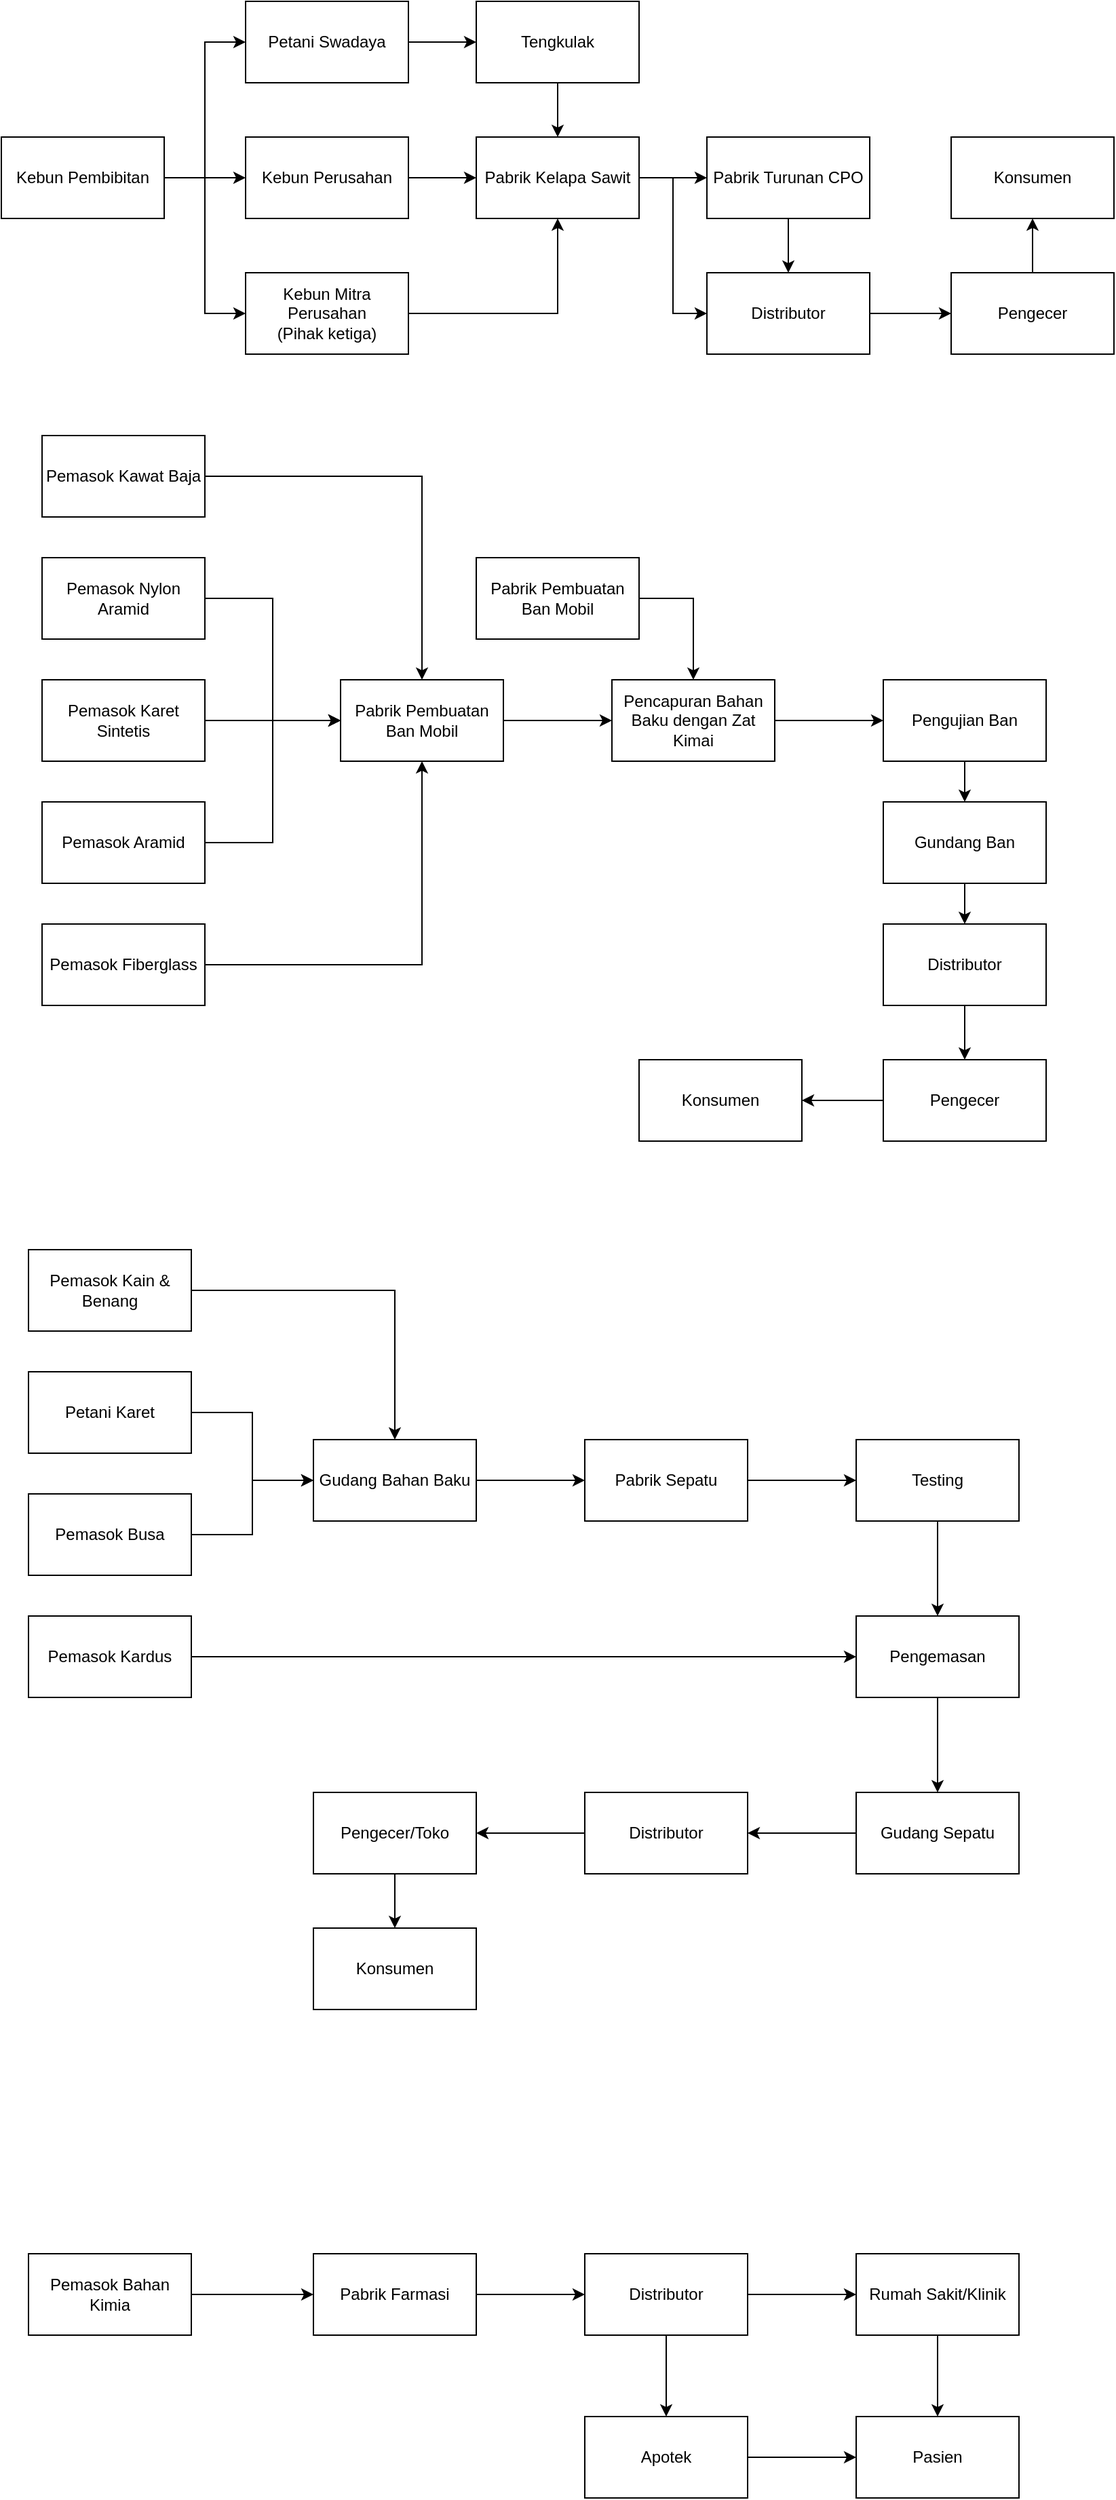 <mxfile version="22.0.4" type="github">
  <diagram name="Page-1" id="KrlWbUvgsvfsjQbvGFXX">
    <mxGraphModel dx="1466" dy="536" grid="1" gridSize="10" guides="1" tooltips="1" connect="1" arrows="1" fold="1" page="1" pageScale="1" pageWidth="850" pageHeight="1100" math="0" shadow="0">
      <root>
        <mxCell id="0" />
        <mxCell id="1" parent="0" />
        <mxCell id="RkLfia9Nj0nkvKxhkF3L-8" value="" style="edgeStyle=orthogonalEdgeStyle;rounded=0;orthogonalLoop=1;jettySize=auto;html=1;" edge="1" parent="1" source="RkLfia9Nj0nkvKxhkF3L-1" target="RkLfia9Nj0nkvKxhkF3L-4">
          <mxGeometry relative="1" as="geometry" />
        </mxCell>
        <mxCell id="RkLfia9Nj0nkvKxhkF3L-1" value="Petani Swadaya" style="rounded=0;whiteSpace=wrap;html=1;" vertex="1" parent="1">
          <mxGeometry x="190" y="40" width="120" height="60" as="geometry" />
        </mxCell>
        <mxCell id="RkLfia9Nj0nkvKxhkF3L-9" style="edgeStyle=orthogonalEdgeStyle;rounded=0;orthogonalLoop=1;jettySize=auto;html=1;entryX=0;entryY=0.5;entryDx=0;entryDy=0;" edge="1" parent="1" source="RkLfia9Nj0nkvKxhkF3L-2" target="RkLfia9Nj0nkvKxhkF3L-5">
          <mxGeometry relative="1" as="geometry" />
        </mxCell>
        <mxCell id="RkLfia9Nj0nkvKxhkF3L-2" value="Kebun Perusahan" style="rounded=0;whiteSpace=wrap;html=1;" vertex="1" parent="1">
          <mxGeometry x="190" y="140" width="120" height="60" as="geometry" />
        </mxCell>
        <mxCell id="RkLfia9Nj0nkvKxhkF3L-10" style="edgeStyle=orthogonalEdgeStyle;rounded=0;orthogonalLoop=1;jettySize=auto;html=1;entryX=0.5;entryY=1;entryDx=0;entryDy=0;" edge="1" parent="1" source="RkLfia9Nj0nkvKxhkF3L-3" target="RkLfia9Nj0nkvKxhkF3L-5">
          <mxGeometry relative="1" as="geometry" />
        </mxCell>
        <mxCell id="RkLfia9Nj0nkvKxhkF3L-3" value="Kebun Mitra Perusahan &lt;br&gt;(Pihak ketiga)" style="rounded=0;whiteSpace=wrap;html=1;" vertex="1" parent="1">
          <mxGeometry x="190" y="240" width="120" height="60" as="geometry" />
        </mxCell>
        <mxCell id="RkLfia9Nj0nkvKxhkF3L-11" value="" style="edgeStyle=orthogonalEdgeStyle;rounded=0;orthogonalLoop=1;jettySize=auto;html=1;" edge="1" parent="1" source="RkLfia9Nj0nkvKxhkF3L-4" target="RkLfia9Nj0nkvKxhkF3L-5">
          <mxGeometry relative="1" as="geometry" />
        </mxCell>
        <mxCell id="RkLfia9Nj0nkvKxhkF3L-4" value="Tengkulak" style="rounded=0;whiteSpace=wrap;html=1;" vertex="1" parent="1">
          <mxGeometry x="360" y="40" width="120" height="60" as="geometry" />
        </mxCell>
        <mxCell id="RkLfia9Nj0nkvKxhkF3L-12" value="" style="edgeStyle=orthogonalEdgeStyle;rounded=0;orthogonalLoop=1;jettySize=auto;html=1;" edge="1" parent="1" source="RkLfia9Nj0nkvKxhkF3L-5" target="RkLfia9Nj0nkvKxhkF3L-6">
          <mxGeometry relative="1" as="geometry" />
        </mxCell>
        <mxCell id="RkLfia9Nj0nkvKxhkF3L-15" style="edgeStyle=orthogonalEdgeStyle;rounded=0;orthogonalLoop=1;jettySize=auto;html=1;entryX=0;entryY=0.5;entryDx=0;entryDy=0;" edge="1" parent="1" source="RkLfia9Nj0nkvKxhkF3L-5" target="RkLfia9Nj0nkvKxhkF3L-13">
          <mxGeometry relative="1" as="geometry" />
        </mxCell>
        <mxCell id="RkLfia9Nj0nkvKxhkF3L-5" value="Pabrik Kelapa Sawit" style="rounded=0;whiteSpace=wrap;html=1;" vertex="1" parent="1">
          <mxGeometry x="360" y="140" width="120" height="60" as="geometry" />
        </mxCell>
        <mxCell id="RkLfia9Nj0nkvKxhkF3L-14" value="" style="edgeStyle=orthogonalEdgeStyle;rounded=0;orthogonalLoop=1;jettySize=auto;html=1;" edge="1" parent="1" source="RkLfia9Nj0nkvKxhkF3L-6" target="RkLfia9Nj0nkvKxhkF3L-13">
          <mxGeometry relative="1" as="geometry" />
        </mxCell>
        <mxCell id="RkLfia9Nj0nkvKxhkF3L-6" value="Pabrik Turunan CPO" style="rounded=0;whiteSpace=wrap;html=1;" vertex="1" parent="1">
          <mxGeometry x="530" y="140" width="120" height="60" as="geometry" />
        </mxCell>
        <mxCell id="RkLfia9Nj0nkvKxhkF3L-17" value="" style="edgeStyle=orthogonalEdgeStyle;rounded=0;orthogonalLoop=1;jettySize=auto;html=1;" edge="1" parent="1" source="RkLfia9Nj0nkvKxhkF3L-13" target="RkLfia9Nj0nkvKxhkF3L-16">
          <mxGeometry relative="1" as="geometry" />
        </mxCell>
        <mxCell id="RkLfia9Nj0nkvKxhkF3L-13" value="Distributor" style="rounded=0;whiteSpace=wrap;html=1;" vertex="1" parent="1">
          <mxGeometry x="530" y="240" width="120" height="60" as="geometry" />
        </mxCell>
        <mxCell id="RkLfia9Nj0nkvKxhkF3L-19" value="" style="edgeStyle=orthogonalEdgeStyle;rounded=0;orthogonalLoop=1;jettySize=auto;html=1;" edge="1" parent="1" source="RkLfia9Nj0nkvKxhkF3L-16" target="RkLfia9Nj0nkvKxhkF3L-18">
          <mxGeometry relative="1" as="geometry" />
        </mxCell>
        <mxCell id="RkLfia9Nj0nkvKxhkF3L-16" value="Pengecer" style="rounded=0;whiteSpace=wrap;html=1;" vertex="1" parent="1">
          <mxGeometry x="710" y="240" width="120" height="60" as="geometry" />
        </mxCell>
        <mxCell id="RkLfia9Nj0nkvKxhkF3L-18" value="Konsumen" style="rounded=0;whiteSpace=wrap;html=1;" vertex="1" parent="1">
          <mxGeometry x="710" y="140" width="120" height="60" as="geometry" />
        </mxCell>
        <mxCell id="RkLfia9Nj0nkvKxhkF3L-21" style="edgeStyle=orthogonalEdgeStyle;rounded=0;orthogonalLoop=1;jettySize=auto;html=1;entryX=0;entryY=0.5;entryDx=0;entryDy=0;" edge="1" parent="1" source="RkLfia9Nj0nkvKxhkF3L-20" target="RkLfia9Nj0nkvKxhkF3L-2">
          <mxGeometry relative="1" as="geometry" />
        </mxCell>
        <mxCell id="RkLfia9Nj0nkvKxhkF3L-22" style="edgeStyle=orthogonalEdgeStyle;rounded=0;orthogonalLoop=1;jettySize=auto;html=1;entryX=0;entryY=0.5;entryDx=0;entryDy=0;" edge="1" parent="1" source="RkLfia9Nj0nkvKxhkF3L-20" target="RkLfia9Nj0nkvKxhkF3L-1">
          <mxGeometry relative="1" as="geometry" />
        </mxCell>
        <mxCell id="RkLfia9Nj0nkvKxhkF3L-23" style="edgeStyle=orthogonalEdgeStyle;rounded=0;orthogonalLoop=1;jettySize=auto;html=1;entryX=0;entryY=0.5;entryDx=0;entryDy=0;" edge="1" parent="1" source="RkLfia9Nj0nkvKxhkF3L-20" target="RkLfia9Nj0nkvKxhkF3L-3">
          <mxGeometry relative="1" as="geometry" />
        </mxCell>
        <mxCell id="RkLfia9Nj0nkvKxhkF3L-20" value="Kebun Pembibitan" style="rounded=0;whiteSpace=wrap;html=1;" vertex="1" parent="1">
          <mxGeometry x="10" y="140" width="120" height="60" as="geometry" />
        </mxCell>
        <mxCell id="RkLfia9Nj0nkvKxhkF3L-30" style="edgeStyle=orthogonalEdgeStyle;rounded=0;orthogonalLoop=1;jettySize=auto;html=1;entryX=0.5;entryY=0;entryDx=0;entryDy=0;" edge="1" parent="1" source="RkLfia9Nj0nkvKxhkF3L-24" target="RkLfia9Nj0nkvKxhkF3L-29">
          <mxGeometry relative="1" as="geometry" />
        </mxCell>
        <mxCell id="RkLfia9Nj0nkvKxhkF3L-24" value="Pemasok Kawat Baja" style="rounded=0;whiteSpace=wrap;html=1;" vertex="1" parent="1">
          <mxGeometry x="40" y="360" width="120" height="60" as="geometry" />
        </mxCell>
        <mxCell id="RkLfia9Nj0nkvKxhkF3L-33" style="edgeStyle=orthogonalEdgeStyle;rounded=0;orthogonalLoop=1;jettySize=auto;html=1;entryX=0;entryY=0.5;entryDx=0;entryDy=0;" edge="1" parent="1" source="RkLfia9Nj0nkvKxhkF3L-25" target="RkLfia9Nj0nkvKxhkF3L-29">
          <mxGeometry relative="1" as="geometry" />
        </mxCell>
        <mxCell id="RkLfia9Nj0nkvKxhkF3L-25" value="Pemasok Nylon Aramid" style="rounded=0;whiteSpace=wrap;html=1;" vertex="1" parent="1">
          <mxGeometry x="40" y="450" width="120" height="60" as="geometry" />
        </mxCell>
        <mxCell id="RkLfia9Nj0nkvKxhkF3L-32" style="edgeStyle=orthogonalEdgeStyle;rounded=0;orthogonalLoop=1;jettySize=auto;html=1;exitX=1;exitY=0.5;exitDx=0;exitDy=0;entryX=0;entryY=0.5;entryDx=0;entryDy=0;" edge="1" parent="1" source="RkLfia9Nj0nkvKxhkF3L-26" target="RkLfia9Nj0nkvKxhkF3L-29">
          <mxGeometry relative="1" as="geometry" />
        </mxCell>
        <mxCell id="RkLfia9Nj0nkvKxhkF3L-26" value="Pemasok Karet Sintetis" style="rounded=0;whiteSpace=wrap;html=1;" vertex="1" parent="1">
          <mxGeometry x="40" y="540" width="120" height="60" as="geometry" />
        </mxCell>
        <mxCell id="RkLfia9Nj0nkvKxhkF3L-34" style="edgeStyle=orthogonalEdgeStyle;rounded=0;orthogonalLoop=1;jettySize=auto;html=1;entryX=0;entryY=0.5;entryDx=0;entryDy=0;" edge="1" parent="1" source="RkLfia9Nj0nkvKxhkF3L-27" target="RkLfia9Nj0nkvKxhkF3L-29">
          <mxGeometry relative="1" as="geometry" />
        </mxCell>
        <mxCell id="RkLfia9Nj0nkvKxhkF3L-27" value="Pemasok Aramid" style="rounded=0;whiteSpace=wrap;html=1;" vertex="1" parent="1">
          <mxGeometry x="40" y="630" width="120" height="60" as="geometry" />
        </mxCell>
        <mxCell id="RkLfia9Nj0nkvKxhkF3L-35" style="edgeStyle=orthogonalEdgeStyle;rounded=0;orthogonalLoop=1;jettySize=auto;html=1;entryX=0.5;entryY=1;entryDx=0;entryDy=0;" edge="1" parent="1" source="RkLfia9Nj0nkvKxhkF3L-28" target="RkLfia9Nj0nkvKxhkF3L-29">
          <mxGeometry relative="1" as="geometry" />
        </mxCell>
        <mxCell id="RkLfia9Nj0nkvKxhkF3L-28" value="Pemasok Fiberglass" style="rounded=0;whiteSpace=wrap;html=1;" vertex="1" parent="1">
          <mxGeometry x="40" y="720" width="120" height="60" as="geometry" />
        </mxCell>
        <mxCell id="RkLfia9Nj0nkvKxhkF3L-38" style="edgeStyle=orthogonalEdgeStyle;rounded=0;orthogonalLoop=1;jettySize=auto;html=1;entryX=0;entryY=0.5;entryDx=0;entryDy=0;" edge="1" parent="1" source="RkLfia9Nj0nkvKxhkF3L-29" target="RkLfia9Nj0nkvKxhkF3L-37">
          <mxGeometry relative="1" as="geometry" />
        </mxCell>
        <mxCell id="RkLfia9Nj0nkvKxhkF3L-29" value="Pabrik Pembuatan Ban Mobil" style="rounded=0;whiteSpace=wrap;html=1;" vertex="1" parent="1">
          <mxGeometry x="260" y="540" width="120" height="60" as="geometry" />
        </mxCell>
        <mxCell id="RkLfia9Nj0nkvKxhkF3L-39" style="edgeStyle=orthogonalEdgeStyle;rounded=0;orthogonalLoop=1;jettySize=auto;html=1;entryX=0.5;entryY=0;entryDx=0;entryDy=0;" edge="1" parent="1" source="RkLfia9Nj0nkvKxhkF3L-36" target="RkLfia9Nj0nkvKxhkF3L-37">
          <mxGeometry relative="1" as="geometry">
            <Array as="points">
              <mxPoint x="520" y="480" />
            </Array>
          </mxGeometry>
        </mxCell>
        <mxCell id="RkLfia9Nj0nkvKxhkF3L-36" value="Pabrik Pembuatan Ban Mobil" style="rounded=0;whiteSpace=wrap;html=1;" vertex="1" parent="1">
          <mxGeometry x="360" y="450" width="120" height="60" as="geometry" />
        </mxCell>
        <mxCell id="RkLfia9Nj0nkvKxhkF3L-41" value="" style="edgeStyle=orthogonalEdgeStyle;rounded=0;orthogonalLoop=1;jettySize=auto;html=1;" edge="1" parent="1" source="RkLfia9Nj0nkvKxhkF3L-37" target="RkLfia9Nj0nkvKxhkF3L-40">
          <mxGeometry relative="1" as="geometry" />
        </mxCell>
        <mxCell id="RkLfia9Nj0nkvKxhkF3L-37" value="Pencapuran Bahan Baku dengan Zat Kimai" style="rounded=0;whiteSpace=wrap;html=1;" vertex="1" parent="1">
          <mxGeometry x="460" y="540" width="120" height="60" as="geometry" />
        </mxCell>
        <mxCell id="RkLfia9Nj0nkvKxhkF3L-43" value="" style="edgeStyle=orthogonalEdgeStyle;rounded=0;orthogonalLoop=1;jettySize=auto;html=1;" edge="1" parent="1" source="RkLfia9Nj0nkvKxhkF3L-40" target="RkLfia9Nj0nkvKxhkF3L-42">
          <mxGeometry relative="1" as="geometry" />
        </mxCell>
        <mxCell id="RkLfia9Nj0nkvKxhkF3L-40" value="Pengujian Ban" style="whiteSpace=wrap;html=1;rounded=0;" vertex="1" parent="1">
          <mxGeometry x="660" y="540" width="120" height="60" as="geometry" />
        </mxCell>
        <mxCell id="RkLfia9Nj0nkvKxhkF3L-45" value="" style="edgeStyle=orthogonalEdgeStyle;rounded=0;orthogonalLoop=1;jettySize=auto;html=1;" edge="1" parent="1" source="RkLfia9Nj0nkvKxhkF3L-42" target="RkLfia9Nj0nkvKxhkF3L-44">
          <mxGeometry relative="1" as="geometry" />
        </mxCell>
        <mxCell id="RkLfia9Nj0nkvKxhkF3L-42" value="Gundang Ban" style="whiteSpace=wrap;html=1;rounded=0;" vertex="1" parent="1">
          <mxGeometry x="660" y="630" width="120" height="60" as="geometry" />
        </mxCell>
        <mxCell id="RkLfia9Nj0nkvKxhkF3L-47" value="" style="edgeStyle=orthogonalEdgeStyle;rounded=0;orthogonalLoop=1;jettySize=auto;html=1;" edge="1" parent="1" source="RkLfia9Nj0nkvKxhkF3L-44" target="RkLfia9Nj0nkvKxhkF3L-46">
          <mxGeometry relative="1" as="geometry" />
        </mxCell>
        <mxCell id="RkLfia9Nj0nkvKxhkF3L-44" value="Distributor" style="whiteSpace=wrap;html=1;rounded=0;" vertex="1" parent="1">
          <mxGeometry x="660" y="720" width="120" height="60" as="geometry" />
        </mxCell>
        <mxCell id="RkLfia9Nj0nkvKxhkF3L-49" value="" style="edgeStyle=orthogonalEdgeStyle;rounded=0;orthogonalLoop=1;jettySize=auto;html=1;" edge="1" parent="1" source="RkLfia9Nj0nkvKxhkF3L-46" target="RkLfia9Nj0nkvKxhkF3L-48">
          <mxGeometry relative="1" as="geometry" />
        </mxCell>
        <mxCell id="RkLfia9Nj0nkvKxhkF3L-46" value="Pengecer" style="whiteSpace=wrap;html=1;rounded=0;" vertex="1" parent="1">
          <mxGeometry x="660" y="820" width="120" height="60" as="geometry" />
        </mxCell>
        <mxCell id="RkLfia9Nj0nkvKxhkF3L-48" value="Konsumen" style="whiteSpace=wrap;html=1;rounded=0;" vertex="1" parent="1">
          <mxGeometry x="480" y="820" width="120" height="60" as="geometry" />
        </mxCell>
        <mxCell id="RkLfia9Nj0nkvKxhkF3L-55" style="edgeStyle=orthogonalEdgeStyle;rounded=0;orthogonalLoop=1;jettySize=auto;html=1;entryX=0.5;entryY=0;entryDx=0;entryDy=0;" edge="1" parent="1" source="RkLfia9Nj0nkvKxhkF3L-50" target="RkLfia9Nj0nkvKxhkF3L-54">
          <mxGeometry relative="1" as="geometry" />
        </mxCell>
        <mxCell id="RkLfia9Nj0nkvKxhkF3L-50" value="Pemasok Kain &amp;amp; Benang" style="whiteSpace=wrap;html=1;rounded=0;" vertex="1" parent="1">
          <mxGeometry x="30" y="960" width="120" height="60" as="geometry" />
        </mxCell>
        <mxCell id="RkLfia9Nj0nkvKxhkF3L-56" style="edgeStyle=orthogonalEdgeStyle;rounded=0;orthogonalLoop=1;jettySize=auto;html=1;entryX=0;entryY=0.5;entryDx=0;entryDy=0;" edge="1" parent="1" source="RkLfia9Nj0nkvKxhkF3L-51" target="RkLfia9Nj0nkvKxhkF3L-54">
          <mxGeometry relative="1" as="geometry" />
        </mxCell>
        <mxCell id="RkLfia9Nj0nkvKxhkF3L-51" value="Petani Karet" style="whiteSpace=wrap;html=1;rounded=0;" vertex="1" parent="1">
          <mxGeometry x="30" y="1050" width="120" height="60" as="geometry" />
        </mxCell>
        <mxCell id="RkLfia9Nj0nkvKxhkF3L-58" style="edgeStyle=orthogonalEdgeStyle;rounded=0;orthogonalLoop=1;jettySize=auto;html=1;entryX=0;entryY=0.5;entryDx=0;entryDy=0;" edge="1" parent="1" source="RkLfia9Nj0nkvKxhkF3L-52" target="RkLfia9Nj0nkvKxhkF3L-54">
          <mxGeometry relative="1" as="geometry" />
        </mxCell>
        <mxCell id="RkLfia9Nj0nkvKxhkF3L-52" value="Pemasok Busa" style="whiteSpace=wrap;html=1;rounded=0;" vertex="1" parent="1">
          <mxGeometry x="30" y="1140" width="120" height="60" as="geometry" />
        </mxCell>
        <mxCell id="RkLfia9Nj0nkvKxhkF3L-66" style="edgeStyle=orthogonalEdgeStyle;rounded=0;orthogonalLoop=1;jettySize=auto;html=1;entryX=0;entryY=0.5;entryDx=0;entryDy=0;" edge="1" parent="1" source="RkLfia9Nj0nkvKxhkF3L-53" target="RkLfia9Nj0nkvKxhkF3L-64">
          <mxGeometry relative="1" as="geometry" />
        </mxCell>
        <mxCell id="RkLfia9Nj0nkvKxhkF3L-53" value="Pemasok Kardus" style="whiteSpace=wrap;html=1;rounded=0;" vertex="1" parent="1">
          <mxGeometry x="30" y="1230" width="120" height="60" as="geometry" />
        </mxCell>
        <mxCell id="RkLfia9Nj0nkvKxhkF3L-61" value="" style="edgeStyle=orthogonalEdgeStyle;rounded=0;orthogonalLoop=1;jettySize=auto;html=1;" edge="1" parent="1" source="RkLfia9Nj0nkvKxhkF3L-54" target="RkLfia9Nj0nkvKxhkF3L-60">
          <mxGeometry relative="1" as="geometry" />
        </mxCell>
        <mxCell id="RkLfia9Nj0nkvKxhkF3L-54" value="Gudang Bahan Baku" style="whiteSpace=wrap;html=1;rounded=0;" vertex="1" parent="1">
          <mxGeometry x="240" y="1100" width="120" height="60" as="geometry" />
        </mxCell>
        <mxCell id="RkLfia9Nj0nkvKxhkF3L-63" value="" style="edgeStyle=orthogonalEdgeStyle;rounded=0;orthogonalLoop=1;jettySize=auto;html=1;" edge="1" parent="1" source="RkLfia9Nj0nkvKxhkF3L-60" target="RkLfia9Nj0nkvKxhkF3L-62">
          <mxGeometry relative="1" as="geometry" />
        </mxCell>
        <mxCell id="RkLfia9Nj0nkvKxhkF3L-60" value="Pabrik Sepatu" style="whiteSpace=wrap;html=1;rounded=0;" vertex="1" parent="1">
          <mxGeometry x="440" y="1100" width="120" height="60" as="geometry" />
        </mxCell>
        <mxCell id="RkLfia9Nj0nkvKxhkF3L-65" value="" style="edgeStyle=orthogonalEdgeStyle;rounded=0;orthogonalLoop=1;jettySize=auto;html=1;" edge="1" parent="1" source="RkLfia9Nj0nkvKxhkF3L-62" target="RkLfia9Nj0nkvKxhkF3L-64">
          <mxGeometry relative="1" as="geometry" />
        </mxCell>
        <mxCell id="RkLfia9Nj0nkvKxhkF3L-62" value="Testing" style="whiteSpace=wrap;html=1;rounded=0;" vertex="1" parent="1">
          <mxGeometry x="640" y="1100" width="120" height="60" as="geometry" />
        </mxCell>
        <mxCell id="RkLfia9Nj0nkvKxhkF3L-68" value="" style="edgeStyle=orthogonalEdgeStyle;rounded=0;orthogonalLoop=1;jettySize=auto;html=1;" edge="1" parent="1" source="RkLfia9Nj0nkvKxhkF3L-64" target="RkLfia9Nj0nkvKxhkF3L-67">
          <mxGeometry relative="1" as="geometry" />
        </mxCell>
        <mxCell id="RkLfia9Nj0nkvKxhkF3L-64" value="Pengemasan" style="whiteSpace=wrap;html=1;rounded=0;" vertex="1" parent="1">
          <mxGeometry x="640" y="1230" width="120" height="60" as="geometry" />
        </mxCell>
        <mxCell id="RkLfia9Nj0nkvKxhkF3L-70" value="" style="edgeStyle=orthogonalEdgeStyle;rounded=0;orthogonalLoop=1;jettySize=auto;html=1;" edge="1" parent="1" source="RkLfia9Nj0nkvKxhkF3L-67" target="RkLfia9Nj0nkvKxhkF3L-69">
          <mxGeometry relative="1" as="geometry" />
        </mxCell>
        <mxCell id="RkLfia9Nj0nkvKxhkF3L-67" value="Gudang Sepatu" style="whiteSpace=wrap;html=1;rounded=0;" vertex="1" parent="1">
          <mxGeometry x="640" y="1360" width="120" height="60" as="geometry" />
        </mxCell>
        <mxCell id="RkLfia9Nj0nkvKxhkF3L-72" value="" style="edgeStyle=orthogonalEdgeStyle;rounded=0;orthogonalLoop=1;jettySize=auto;html=1;" edge="1" parent="1" source="RkLfia9Nj0nkvKxhkF3L-69" target="RkLfia9Nj0nkvKxhkF3L-71">
          <mxGeometry relative="1" as="geometry" />
        </mxCell>
        <mxCell id="RkLfia9Nj0nkvKxhkF3L-69" value="Distributor" style="whiteSpace=wrap;html=1;rounded=0;" vertex="1" parent="1">
          <mxGeometry x="440" y="1360" width="120" height="60" as="geometry" />
        </mxCell>
        <mxCell id="RkLfia9Nj0nkvKxhkF3L-74" value="" style="edgeStyle=orthogonalEdgeStyle;rounded=0;orthogonalLoop=1;jettySize=auto;html=1;" edge="1" parent="1" source="RkLfia9Nj0nkvKxhkF3L-71" target="RkLfia9Nj0nkvKxhkF3L-73">
          <mxGeometry relative="1" as="geometry" />
        </mxCell>
        <mxCell id="RkLfia9Nj0nkvKxhkF3L-71" value="Pengecer/Toko" style="whiteSpace=wrap;html=1;rounded=0;" vertex="1" parent="1">
          <mxGeometry x="240" y="1360" width="120" height="60" as="geometry" />
        </mxCell>
        <mxCell id="RkLfia9Nj0nkvKxhkF3L-73" value="Konsumen" style="whiteSpace=wrap;html=1;rounded=0;" vertex="1" parent="1">
          <mxGeometry x="240" y="1460" width="120" height="60" as="geometry" />
        </mxCell>
        <mxCell id="RkLfia9Nj0nkvKxhkF3L-85" value="" style="edgeStyle=orthogonalEdgeStyle;rounded=0;orthogonalLoop=1;jettySize=auto;html=1;" edge="1" parent="1" source="RkLfia9Nj0nkvKxhkF3L-75" target="RkLfia9Nj0nkvKxhkF3L-84">
          <mxGeometry relative="1" as="geometry" />
        </mxCell>
        <mxCell id="RkLfia9Nj0nkvKxhkF3L-75" value="Rumah Sakit/Klinik" style="whiteSpace=wrap;html=1;rounded=0;" vertex="1" parent="1">
          <mxGeometry x="640" y="1700" width="120" height="60" as="geometry" />
        </mxCell>
        <mxCell id="RkLfia9Nj0nkvKxhkF3L-80" value="" style="edgeStyle=orthogonalEdgeStyle;rounded=0;orthogonalLoop=1;jettySize=auto;html=1;" edge="1" parent="1" source="RkLfia9Nj0nkvKxhkF3L-76" target="RkLfia9Nj0nkvKxhkF3L-79">
          <mxGeometry relative="1" as="geometry" />
        </mxCell>
        <mxCell id="RkLfia9Nj0nkvKxhkF3L-76" value="Pabrik Farmasi" style="whiteSpace=wrap;html=1;rounded=0;" vertex="1" parent="1">
          <mxGeometry x="240" y="1700" width="120" height="60" as="geometry" />
        </mxCell>
        <mxCell id="RkLfia9Nj0nkvKxhkF3L-78" value="" style="edgeStyle=orthogonalEdgeStyle;rounded=0;orthogonalLoop=1;jettySize=auto;html=1;" edge="1" parent="1" source="RkLfia9Nj0nkvKxhkF3L-77" target="RkLfia9Nj0nkvKxhkF3L-76">
          <mxGeometry relative="1" as="geometry" />
        </mxCell>
        <mxCell id="RkLfia9Nj0nkvKxhkF3L-77" value="Pemasok Bahan Kimia" style="whiteSpace=wrap;html=1;rounded=0;" vertex="1" parent="1">
          <mxGeometry x="30" y="1700" width="120" height="60" as="geometry" />
        </mxCell>
        <mxCell id="RkLfia9Nj0nkvKxhkF3L-81" value="" style="edgeStyle=orthogonalEdgeStyle;rounded=0;orthogonalLoop=1;jettySize=auto;html=1;" edge="1" parent="1" source="RkLfia9Nj0nkvKxhkF3L-79" target="RkLfia9Nj0nkvKxhkF3L-75">
          <mxGeometry relative="1" as="geometry" />
        </mxCell>
        <mxCell id="RkLfia9Nj0nkvKxhkF3L-83" value="" style="edgeStyle=orthogonalEdgeStyle;rounded=0;orthogonalLoop=1;jettySize=auto;html=1;" edge="1" parent="1" source="RkLfia9Nj0nkvKxhkF3L-79" target="RkLfia9Nj0nkvKxhkF3L-82">
          <mxGeometry relative="1" as="geometry" />
        </mxCell>
        <mxCell id="RkLfia9Nj0nkvKxhkF3L-79" value="Distributor" style="whiteSpace=wrap;html=1;rounded=0;" vertex="1" parent="1">
          <mxGeometry x="440" y="1700" width="120" height="60" as="geometry" />
        </mxCell>
        <mxCell id="RkLfia9Nj0nkvKxhkF3L-86" value="" style="edgeStyle=orthogonalEdgeStyle;rounded=0;orthogonalLoop=1;jettySize=auto;html=1;" edge="1" parent="1" source="RkLfia9Nj0nkvKxhkF3L-82" target="RkLfia9Nj0nkvKxhkF3L-84">
          <mxGeometry relative="1" as="geometry" />
        </mxCell>
        <mxCell id="RkLfia9Nj0nkvKxhkF3L-82" value="Apotek" style="whiteSpace=wrap;html=1;rounded=0;" vertex="1" parent="1">
          <mxGeometry x="440" y="1820" width="120" height="60" as="geometry" />
        </mxCell>
        <mxCell id="RkLfia9Nj0nkvKxhkF3L-84" value="Pasien" style="whiteSpace=wrap;html=1;rounded=0;" vertex="1" parent="1">
          <mxGeometry x="640" y="1820" width="120" height="60" as="geometry" />
        </mxCell>
      </root>
    </mxGraphModel>
  </diagram>
</mxfile>
